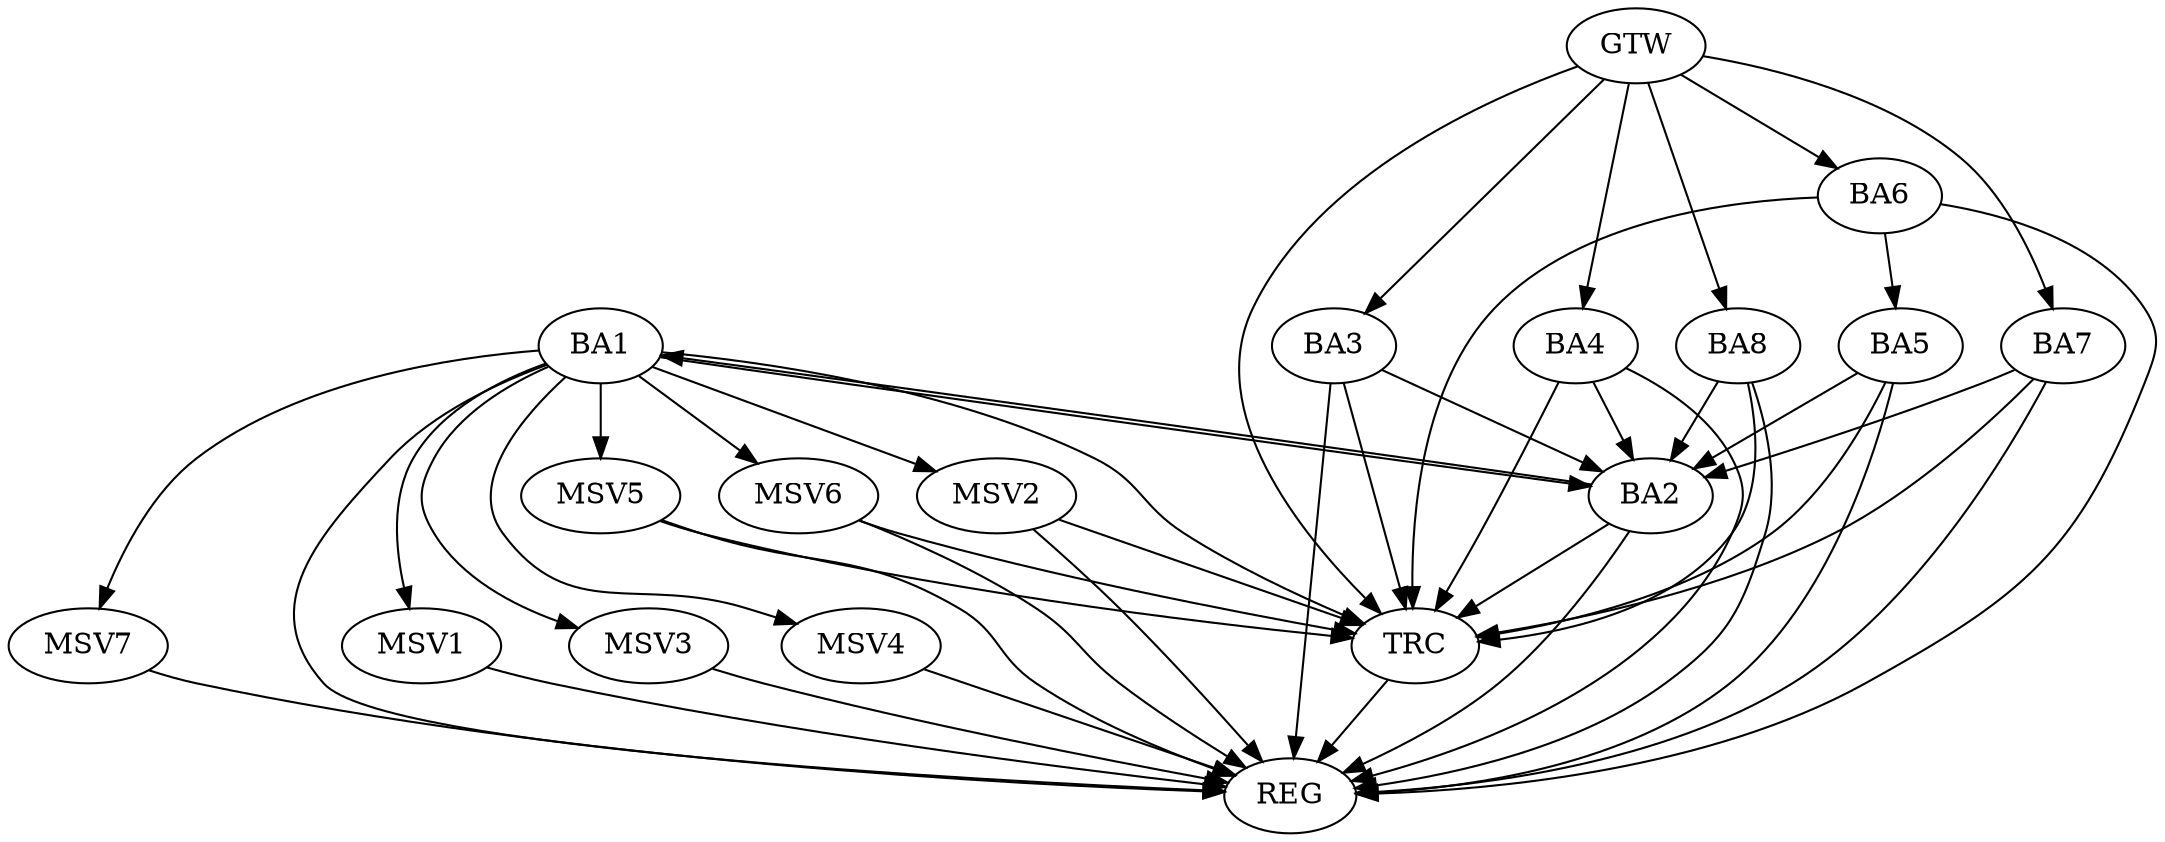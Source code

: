 strict digraph G {
  BA1 [ label="BA1" ];
  BA2 [ label="BA2" ];
  BA3 [ label="BA3" ];
  BA4 [ label="BA4" ];
  BA5 [ label="BA5" ];
  BA6 [ label="BA6" ];
  BA7 [ label="BA7" ];
  BA8 [ label="BA8" ];
  GTW [ label="GTW" ];
  REG [ label="REG" ];
  TRC [ label="TRC" ];
  MSV1 [ label="MSV1" ];
  MSV2 [ label="MSV2" ];
  MSV3 [ label="MSV3" ];
  MSV4 [ label="MSV4" ];
  MSV5 [ label="MSV5" ];
  MSV6 [ label="MSV6" ];
  MSV7 [ label="MSV7" ];
  BA1 -> BA2;
  BA2 -> BA1;
  BA3 -> BA2;
  BA4 -> BA2;
  BA5 -> BA2;
  BA6 -> BA5;
  BA7 -> BA2;
  BA8 -> BA2;
  GTW -> BA3;
  GTW -> BA4;
  GTW -> BA6;
  GTW -> BA7;
  GTW -> BA8;
  BA1 -> REG;
  BA2 -> REG;
  BA3 -> REG;
  BA4 -> REG;
  BA5 -> REG;
  BA6 -> REG;
  BA7 -> REG;
  BA8 -> REG;
  BA1 -> TRC;
  BA2 -> TRC;
  BA3 -> TRC;
  BA4 -> TRC;
  BA5 -> TRC;
  BA6 -> TRC;
  BA7 -> TRC;
  BA8 -> TRC;
  GTW -> TRC;
  TRC -> REG;
  BA1 -> MSV1;
  MSV1 -> REG;
  BA1 -> MSV2;
  MSV2 -> REG;
  MSV2 -> TRC;
  BA1 -> MSV3;
  MSV3 -> REG;
  BA1 -> MSV4;
  BA1 -> MSV5;
  MSV4 -> REG;
  MSV5 -> REG;
  MSV5 -> TRC;
  BA1 -> MSV6;
  MSV6 -> REG;
  MSV6 -> TRC;
  BA1 -> MSV7;
  MSV7 -> REG;
}
